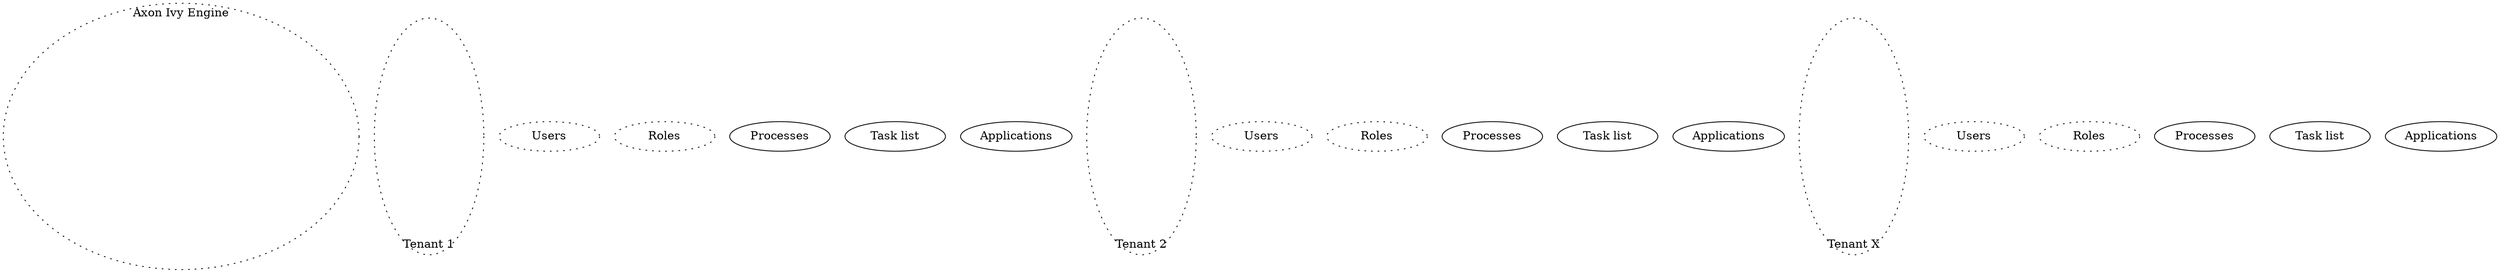 digraph engine {
  engine [ label="Axon Ivy Engine", pos="0,0!" width=6 height=4.5 style="dotted" fontcolor="black" labelloc="t"];

  tenant1 [ label="Tenant 1", pos="-1.9,-0.1!" width=1.85 height=4.0 style="dotted" fontcolor="black" labelloc="b"];
  users1 [ label="Users", pos="-1.9,1.4!" width=1.7 height=0.5 style="dotted" fontcolor="black"];
  roles1 [ label="Roles", pos="-1.9,0.7!" width=1.7 height=0.5 style="dotted" fontcolor="black"];
  processes1 [ label="Processes", pos="-1.9,0.0!" width=1.7 height=0.5 ];
  tasklist1 [ label="Task list", pos="-1.9,-0.7!" width=1.7 height=0.5 ];
  applications1 [ label="Applications", pos="-1.9,-1.4!" width=1.7 height=0.5 ];

  tenant2 [ label="Tenant 2", pos="0,-0.1!" width=1.85 height=4.0 style="dotted" fontcolor="black" labelloc="b"];
  users2 [ label="Users", pos="0.0,1.4!" width=1.7 height=0.5 style="dotted" fontcolor="black"];
  roles2 [ label="Roles", pos="0.0,0.7!" width=1.7 height=0.5 style="dotted" fontcolor="black"];
  processes2 [ label="Processes", pos="0.0,0.0!" width=1.7 height=0.5 ];
  tasklist2 [ label="Task list", pos="0.0,-0.7!" width=1.7 height=0.5 ];
  applications2 [ label="Applications", pos="0.0,-1.4!" width=1.7 height=0.5 ];

  tenantX [ label="Tenant X", pos="1.9,-0.1!" width=1.85 height=4.0 style="dotted" fontcolor="black" labelloc="b"];
  usersX [ label="Users", pos="1.9,1.4!" width=1.7 height=0.5 style="dotted" fontcolor="black"];
  rolesX [ label="Roles", pos="1.9,0.7!" width=1.7 height=0.5 style="dotted" fontcolor="black"];
  processesX [ label="Processes", pos="1.9,0.0!" width=1.7 height=0.5 ];
  tasklistX [ label="Task list", pos="1.9,-0.7!" width=1.7 height=0.5 ];
  applicationsX [ label="Applications", pos="1.9,-1.4!" width=1.7 height=0.5 ];
}

